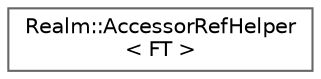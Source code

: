 digraph "Graphical Class Hierarchy"
{
 // LATEX_PDF_SIZE
  bgcolor="transparent";
  edge [fontname=Helvetica,fontsize=10,labelfontname=Helvetica,labelfontsize=10];
  node [fontname=Helvetica,fontsize=10,shape=box,height=0.2,width=0.4];
  rankdir="LR";
  Node0 [id="Node000000",label="Realm::AccessorRefHelper\l\< FT \>",height=0.2,width=0.4,color="grey40", fillcolor="white", style="filled",URL="$classRealm_1_1AccessorRefHelper.html",tooltip=" "];
}
